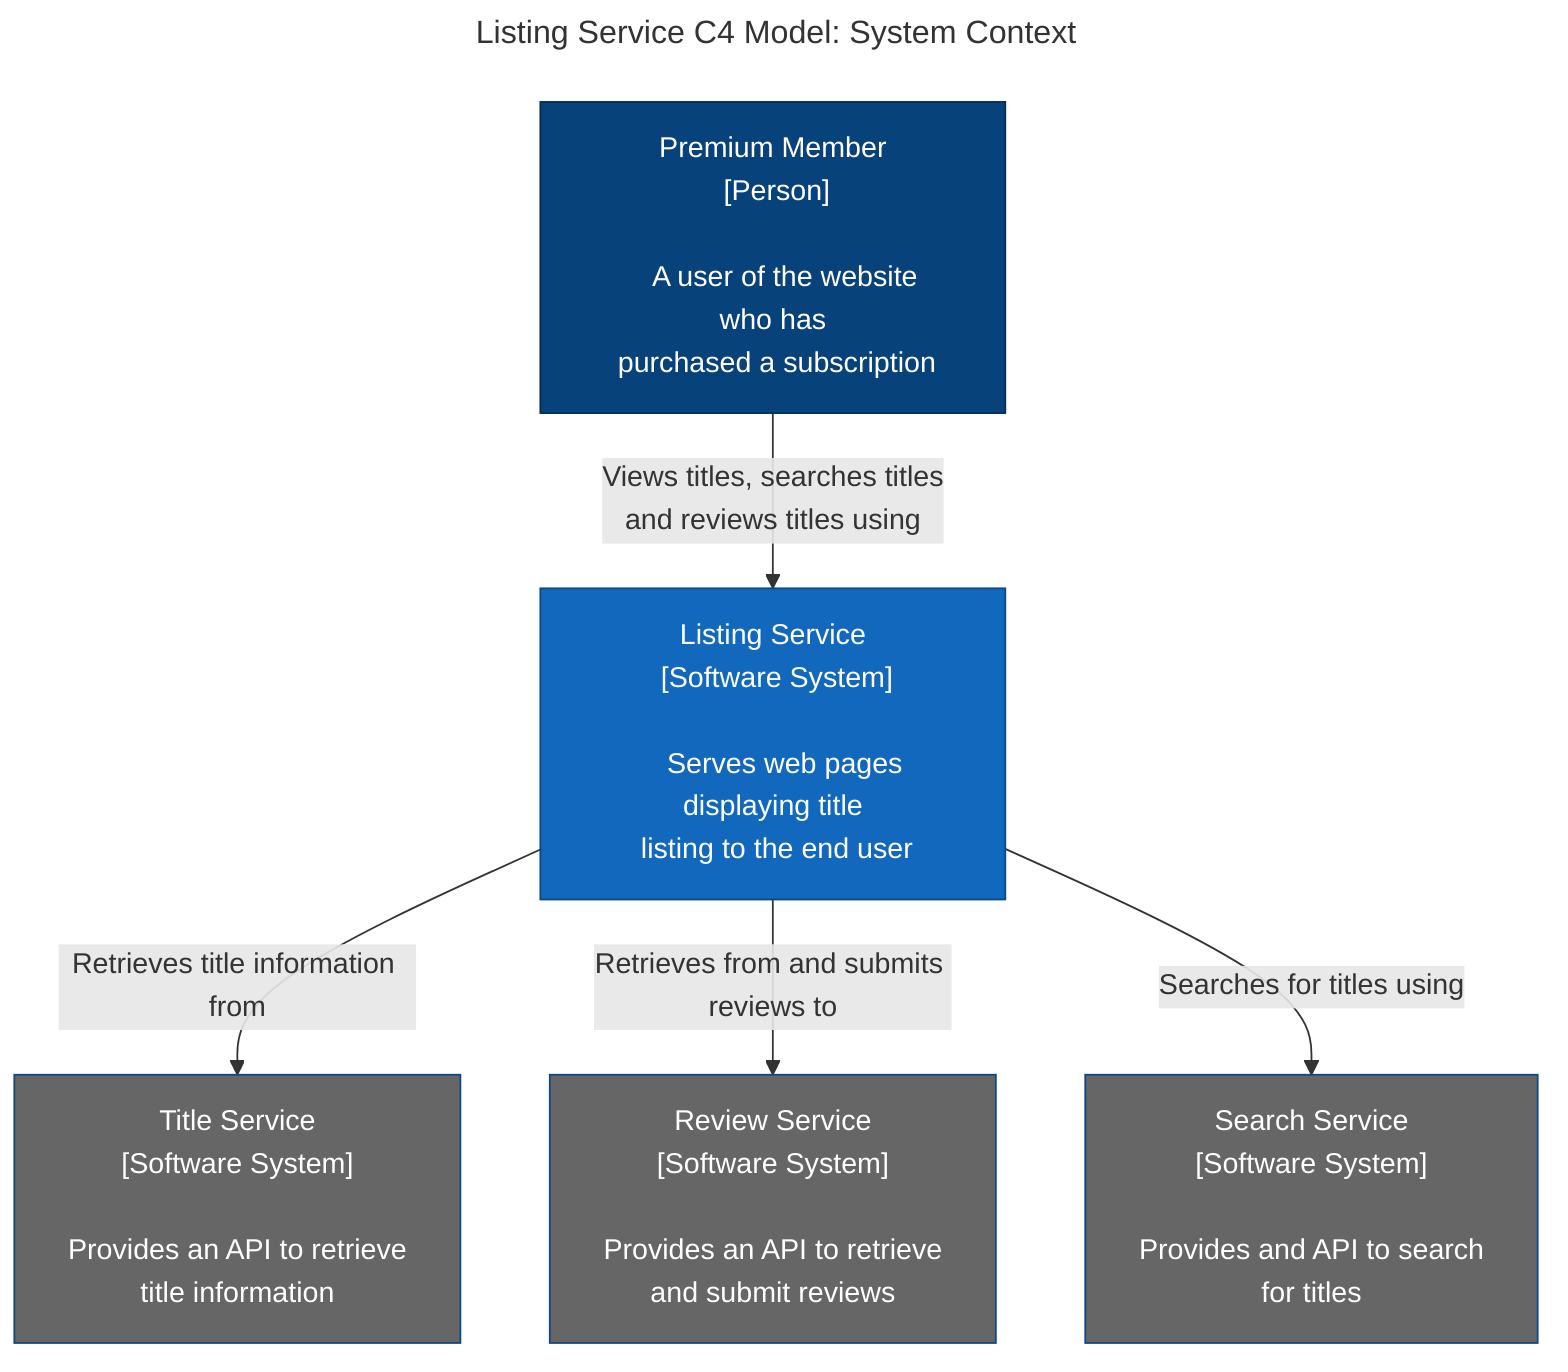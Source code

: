 ---
title: "Listing Service C4 Model: System Context"
---
%% Three elements of a System Context Diagram:
%%   - People
%%   - Software System
%%   - Supporting software systems
flowchart TD
%%    Node definition format: `id["Label/Description"]`
    User["Premium Member\n [Person]\n
    A user of the website who has\n purchased a subscription"]

    LS["Listing Service\n [Software System]\n
    Serves web pages displaying title\n listing to the end user"]

    TS["Title Service\n [Software System]\n
    Provides an API to retrieve\n title information"]

    RS["Review Service\n [Software System]\n
    Provides an API to retrieve\n and submit reviews"]

    SS["Search Service\n [Software System]\n
    Provides and API to search\n for titles"]

%%    Connecting nodes, two formats:
%%    ParentNode-- "arrow label" -->ChildNode
%%    ParentNode-->|"arrow label"|ChildNode
    User-- "Views titles, searches titles\n and reviews titles using" -->LS

    LS-- "Retrieves title information from" -->TS
    LS-- "Retrieves from and submits reviews to" -->RS
    LS-- "Searches for titles using" -->SS

%%    Define some formatting:
    classDef focusSystem fill:#1168bd,stroke:#0b4884,color:#ffffff
    classDef supportingSystem fill:#666,stroke:#0b4884,color:#ffffff
    classDef person fill:#08427b,stroke:#052e56,color:#ffffff
    class User person
    class LS focusSystem
    class TS,RS,SS supportingSystem